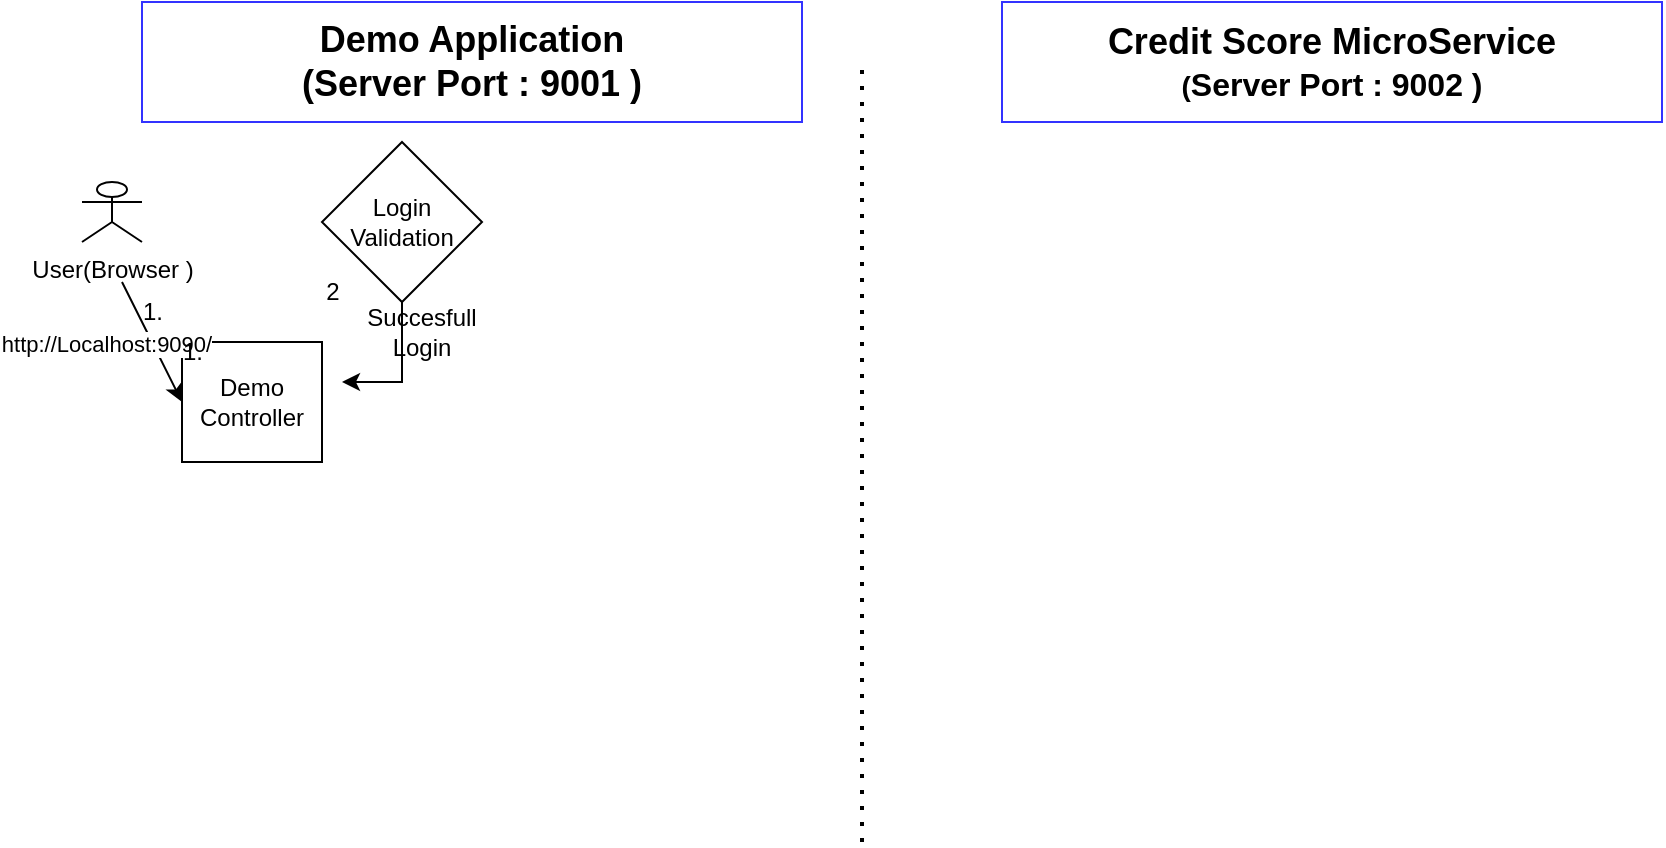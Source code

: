 <mxfile version="21.0.6" type="device"><diagram name="Page-1" id="2YBvvXClWsGukQMizWep"><mxGraphModel dx="1970" dy="452" grid="1" gridSize="10" guides="1" tooltips="1" connect="1" arrows="1" fold="1" page="1" pageScale="1" pageWidth="850" pageHeight="1100" math="0" shadow="0"><root><mxCell id="0"/><mxCell id="1" parent="0"/><mxCell id="O99Sg3Jga0UGVz1LJ8Vs-1" value="" style="endArrow=none;dashed=1;html=1;dashPattern=1 3;strokeWidth=2;rounded=0;" edge="1" parent="1"><mxGeometry width="50" height="50" relative="1" as="geometry"><mxPoint x="400" y="430" as="sourcePoint"/><mxPoint x="400" y="40" as="targetPoint"/></mxGeometry></mxCell><mxCell id="O99Sg3Jga0UGVz1LJ8Vs-2" value="&lt;b&gt;&lt;font style=&quot;font-size: 18px;&quot;&gt;Demo Application&lt;/font&gt;&lt;font style=&quot;font-size: 18px;&quot;&gt;&lt;font style=&quot;&quot;&gt; &lt;br&gt;(&lt;/font&gt;Server Port : 9001 )&lt;/font&gt;&lt;/b&gt;" style="rounded=0;whiteSpace=wrap;html=1;strokeColor=#3333FF;" vertex="1" parent="1"><mxGeometry x="40" y="10" width="330" height="60" as="geometry"/></mxCell><mxCell id="O99Sg3Jga0UGVz1LJ8Vs-3" value="&lt;b&gt;&lt;font style=&quot;&quot;&gt;&lt;span style=&quot;font-size: 18px;&quot;&gt;Credit Score MicroService&lt;/span&gt;&lt;br&gt;&lt;font style=&quot;font-size: 14px;&quot;&gt;(&lt;/font&gt;&lt;/font&gt;&lt;font size=&quot;3&quot;&gt;Server Port : 9002 )&lt;/font&gt;&lt;/b&gt;" style="rounded=0;whiteSpace=wrap;html=1;strokeColor=#3333FF;" vertex="1" parent="1"><mxGeometry x="470" y="10" width="330" height="60" as="geometry"/></mxCell><mxCell id="O99Sg3Jga0UGVz1LJ8Vs-4" value="Demo&lt;br&gt;Controller" style="rounded=0;whiteSpace=wrap;html=1;" vertex="1" parent="1"><mxGeometry x="60" y="180" width="70" height="60" as="geometry"/></mxCell><mxCell id="O99Sg3Jga0UGVz1LJ8Vs-6" value="User(Browser )&lt;br&gt;" style="shape=umlActor;verticalLabelPosition=bottom;verticalAlign=top;html=1;outlineConnect=0;" vertex="1" parent="1"><mxGeometry x="10" y="100" width="30" height="30" as="geometry"/></mxCell><mxCell id="O99Sg3Jga0UGVz1LJ8Vs-8" value="" style="endArrow=classic;html=1;rounded=0;entryX=0;entryY=0.5;entryDx=0;entryDy=0;" edge="1" parent="1" target="O99Sg3Jga0UGVz1LJ8Vs-4"><mxGeometry width="50" height="50" relative="1" as="geometry"><mxPoint x="30" y="150" as="sourcePoint"/><mxPoint x="450" y="180" as="targetPoint"/><Array as="points"><mxPoint x="40" y="170"/></Array></mxGeometry></mxCell><mxCell id="O99Sg3Jga0UGVz1LJ8Vs-10" value="http://Localhost:9090/&lt;br&gt;" style="edgeLabel;html=1;align=center;verticalAlign=middle;resizable=0;points=[];" vertex="1" connectable="0" parent="O99Sg3Jga0UGVz1LJ8Vs-8"><mxGeometry x="-0.053" y="-4" relative="1" as="geometry"><mxPoint x="-19" as="offset"/></mxGeometry></mxCell><mxCell id="O99Sg3Jga0UGVz1LJ8Vs-9" value="Succesfull Login" style="text;html=1;strokeColor=none;fillColor=none;align=center;verticalAlign=middle;whiteSpace=wrap;rounded=0;" vertex="1" parent="1"><mxGeometry x="150" y="160" width="60" height="30" as="geometry"/></mxCell><mxCell id="O99Sg3Jga0UGVz1LJ8Vs-11" value="1." style="text;html=1;align=center;verticalAlign=middle;resizable=0;points=[];autosize=1;strokeColor=none;fillColor=none;" vertex="1" parent="1"><mxGeometry x="30" y="150" width="30" height="30" as="geometry"/></mxCell><mxCell id="O99Sg3Jga0UGVz1LJ8Vs-12" value="Login Validation" style="rhombus;whiteSpace=wrap;html=1;" vertex="1" parent="1"><mxGeometry x="130" y="80" width="80" height="80" as="geometry"/></mxCell><mxCell id="O99Sg3Jga0UGVz1LJ8Vs-13" value="" style="endArrow=classic;html=1;rounded=0;exitX=0.5;exitY=1;exitDx=0;exitDy=0;" edge="1" parent="1" source="O99Sg3Jga0UGVz1LJ8Vs-12"><mxGeometry width="50" height="50" relative="1" as="geometry"><mxPoint x="170" y="180" as="sourcePoint"/><mxPoint x="140" y="200" as="targetPoint"/><Array as="points"><mxPoint x="170" y="200"/></Array></mxGeometry></mxCell><mxCell id="O99Sg3Jga0UGVz1LJ8Vs-14" value="2" style="text;html=1;align=center;verticalAlign=middle;resizable=0;points=[];autosize=1;strokeColor=none;fillColor=none;" vertex="1" parent="1"><mxGeometry x="120" y="140" width="30" height="30" as="geometry"/></mxCell><mxCell id="O99Sg3Jga0UGVz1LJ8Vs-15" value="1." style="text;html=1;align=center;verticalAlign=middle;resizable=0;points=[];autosize=1;strokeColor=none;fillColor=none;" vertex="1" parent="1"><mxGeometry x="50" y="170" width="30" height="30" as="geometry"/></mxCell></root></mxGraphModel></diagram></mxfile>